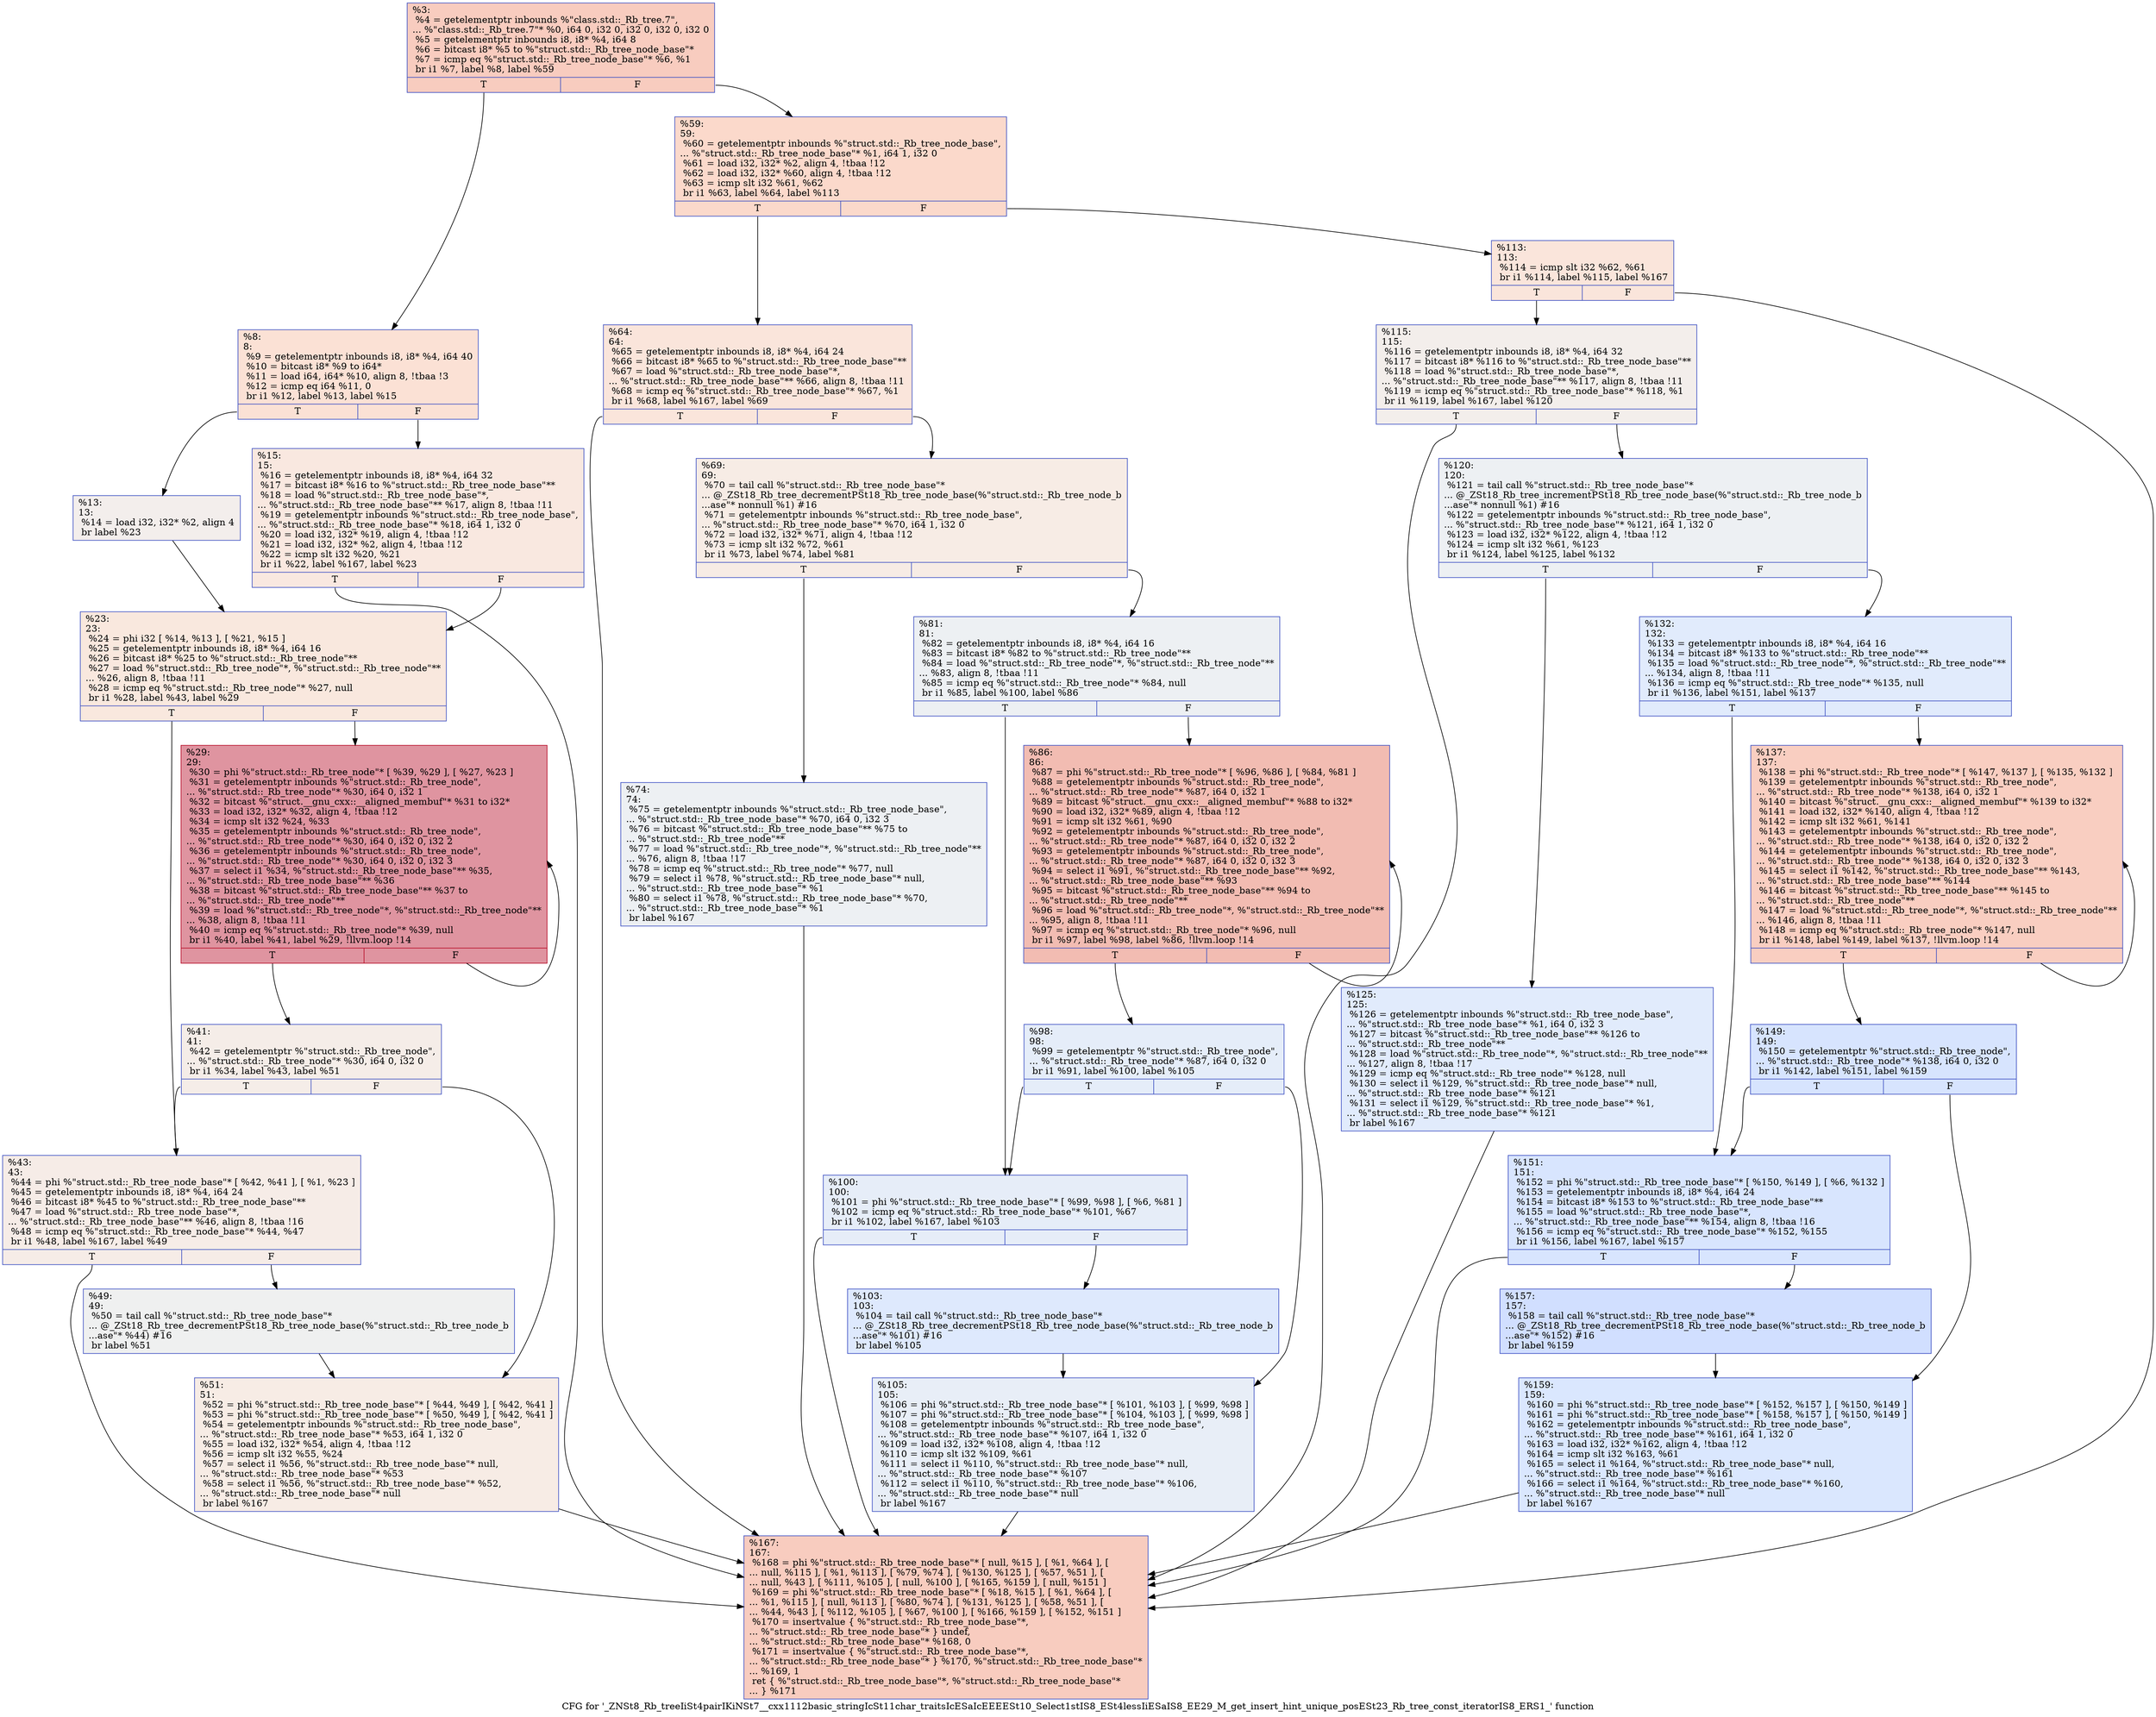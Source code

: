 digraph "CFG for '_ZNSt8_Rb_treeIiSt4pairIKiNSt7__cxx1112basic_stringIcSt11char_traitsIcESaIcEEEESt10_Select1stIS8_ESt4lessIiESaIS8_EE29_M_get_insert_hint_unique_posESt23_Rb_tree_const_iteratorIS8_ERS1_' function" {
	label="CFG for '_ZNSt8_Rb_treeIiSt4pairIKiNSt7__cxx1112basic_stringIcSt11char_traitsIcESaIcEEEESt10_Select1stIS8_ESt4lessIiESaIS8_EE29_M_get_insert_hint_unique_posESt23_Rb_tree_const_iteratorIS8_ERS1_' function";

	Node0x562ddb466630 [shape=record,color="#3d50c3ff", style=filled, fillcolor="#f08b6e70",label="{%3:\l  %4 = getelementptr inbounds %\"class.std::_Rb_tree.7\",\l... %\"class.std::_Rb_tree.7\"* %0, i64 0, i32 0, i32 0, i32 0, i32 0\l  %5 = getelementptr inbounds i8, i8* %4, i64 8\l  %6 = bitcast i8* %5 to %\"struct.std::_Rb_tree_node_base\"*\l  %7 = icmp eq %\"struct.std::_Rb_tree_node_base\"* %6, %1\l  br i1 %7, label %8, label %59\l|{<s0>T|<s1>F}}"];
	Node0x562ddb466630:s0 -> Node0x562ddb466900;
	Node0x562ddb466630:s1 -> Node0x562ddb466950;
	Node0x562ddb466900 [shape=record,color="#3d50c3ff", style=filled, fillcolor="#f7bca170",label="{%8:\l8:                                                \l  %9 = getelementptr inbounds i8, i8* %4, i64 40\l  %10 = bitcast i8* %9 to i64*\l  %11 = load i64, i64* %10, align 8, !tbaa !3\l  %12 = icmp eq i64 %11, 0\l  br i1 %12, label %13, label %15\l|{<s0>T|<s1>F}}"];
	Node0x562ddb466900:s0 -> Node0x562ddb4667a0;
	Node0x562ddb466900:s1 -> Node0x562ddb466cf0;
	Node0x562ddb4667a0 [shape=record,color="#3d50c3ff", style=filled, fillcolor="#e3d9d370",label="{%13:\l13:                                               \l  %14 = load i32, i32* %2, align 4\l  br label %23\l}"];
	Node0x562ddb4667a0 -> Node0x562ddb466e60;
	Node0x562ddb466cf0 [shape=record,color="#3d50c3ff", style=filled, fillcolor="#f1ccb870",label="{%15:\l15:                                               \l  %16 = getelementptr inbounds i8, i8* %4, i64 32\l  %17 = bitcast i8* %16 to %\"struct.std::_Rb_tree_node_base\"**\l  %18 = load %\"struct.std::_Rb_tree_node_base\"*,\l... %\"struct.std::_Rb_tree_node_base\"** %17, align 8, !tbaa !11\l  %19 = getelementptr inbounds %\"struct.std::_Rb_tree_node_base\",\l... %\"struct.std::_Rb_tree_node_base\"* %18, i64 1, i32 0\l  %20 = load i32, i32* %19, align 4, !tbaa !12\l  %21 = load i32, i32* %2, align 4, !tbaa !12\l  %22 = icmp slt i32 %20, %21\l  br i1 %22, label %167, label %23\l|{<s0>T|<s1>F}}"];
	Node0x562ddb466cf0:s0 -> Node0x562ddb467240;
	Node0x562ddb466cf0:s1 -> Node0x562ddb466e60;
	Node0x562ddb466e60 [shape=record,color="#3d50c3ff", style=filled, fillcolor="#f2cab570",label="{%23:\l23:                                               \l  %24 = phi i32 [ %14, %13 ], [ %21, %15 ]\l  %25 = getelementptr inbounds i8, i8* %4, i64 16\l  %26 = bitcast i8* %25 to %\"struct.std::_Rb_tree_node\"**\l  %27 = load %\"struct.std::_Rb_tree_node\"*, %\"struct.std::_Rb_tree_node\"**\l... %26, align 8, !tbaa !11\l  %28 = icmp eq %\"struct.std::_Rb_tree_node\"* %27, null\l  br i1 %28, label %43, label %29\l|{<s0>T|<s1>F}}"];
	Node0x562ddb466e60:s0 -> Node0x562ddb4675a0;
	Node0x562ddb466e60:s1 -> Node0x562ddb4675f0;
	Node0x562ddb4675f0 [shape=record,color="#b70d28ff", style=filled, fillcolor="#b70d2870",label="{%29:\l29:                                               \l  %30 = phi %\"struct.std::_Rb_tree_node\"* [ %39, %29 ], [ %27, %23 ]\l  %31 = getelementptr inbounds %\"struct.std::_Rb_tree_node\",\l... %\"struct.std::_Rb_tree_node\"* %30, i64 0, i32 1\l  %32 = bitcast %\"struct.__gnu_cxx::__aligned_membuf\"* %31 to i32*\l  %33 = load i32, i32* %32, align 4, !tbaa !12\l  %34 = icmp slt i32 %24, %33\l  %35 = getelementptr inbounds %\"struct.std::_Rb_tree_node\",\l... %\"struct.std::_Rb_tree_node\"* %30, i64 0, i32 0, i32 2\l  %36 = getelementptr inbounds %\"struct.std::_Rb_tree_node\",\l... %\"struct.std::_Rb_tree_node\"* %30, i64 0, i32 0, i32 3\l  %37 = select i1 %34, %\"struct.std::_Rb_tree_node_base\"** %35,\l... %\"struct.std::_Rb_tree_node_base\"** %36\l  %38 = bitcast %\"struct.std::_Rb_tree_node_base\"** %37 to\l... %\"struct.std::_Rb_tree_node\"**\l  %39 = load %\"struct.std::_Rb_tree_node\"*, %\"struct.std::_Rb_tree_node\"**\l... %38, align 8, !tbaa !11\l  %40 = icmp eq %\"struct.std::_Rb_tree_node\"* %39, null\l  br i1 %40, label %41, label %29, !llvm.loop !14\l|{<s0>T|<s1>F}}"];
	Node0x562ddb4675f0:s0 -> Node0x562ddb467d50;
	Node0x562ddb4675f0:s1 -> Node0x562ddb4675f0;
	Node0x562ddb467d50 [shape=record,color="#3d50c3ff", style=filled, fillcolor="#e8d6cc70",label="{%41:\l41:                                               \l  %42 = getelementptr %\"struct.std::_Rb_tree_node\",\l... %\"struct.std::_Rb_tree_node\"* %30, i64 0, i32 0\l  br i1 %34, label %43, label %51\l|{<s0>T|<s1>F}}"];
	Node0x562ddb467d50:s0 -> Node0x562ddb4675a0;
	Node0x562ddb467d50:s1 -> Node0x562ddb467f90;
	Node0x562ddb4675a0 [shape=record,color="#3d50c3ff", style=filled, fillcolor="#ead5c970",label="{%43:\l43:                                               \l  %44 = phi %\"struct.std::_Rb_tree_node_base\"* [ %42, %41 ], [ %1, %23 ]\l  %45 = getelementptr inbounds i8, i8* %4, i64 24\l  %46 = bitcast i8* %45 to %\"struct.std::_Rb_tree_node_base\"**\l  %47 = load %\"struct.std::_Rb_tree_node_base\"*,\l... %\"struct.std::_Rb_tree_node_base\"** %46, align 8, !tbaa !16\l  %48 = icmp eq %\"struct.std::_Rb_tree_node_base\"* %44, %47\l  br i1 %48, label %167, label %49\l|{<s0>T|<s1>F}}"];
	Node0x562ddb4675a0:s0 -> Node0x562ddb467240;
	Node0x562ddb4675a0:s1 -> Node0x562ddb4682f0;
	Node0x562ddb4682f0 [shape=record,color="#3d50c3ff", style=filled, fillcolor="#dbdcde70",label="{%49:\l49:                                               \l  %50 = tail call %\"struct.std::_Rb_tree_node_base\"*\l... @_ZSt18_Rb_tree_decrementPSt18_Rb_tree_node_base(%\"struct.std::_Rb_tree_node_b\l...ase\"* %44) #16\l  br label %51\l}"];
	Node0x562ddb4682f0 -> Node0x562ddb467f90;
	Node0x562ddb467f90 [shape=record,color="#3d50c3ff", style=filled, fillcolor="#ecd3c570",label="{%51:\l51:                                               \l  %52 = phi %\"struct.std::_Rb_tree_node_base\"* [ %44, %49 ], [ %42, %41 ]\l  %53 = phi %\"struct.std::_Rb_tree_node_base\"* [ %50, %49 ], [ %42, %41 ]\l  %54 = getelementptr inbounds %\"struct.std::_Rb_tree_node_base\",\l... %\"struct.std::_Rb_tree_node_base\"* %53, i64 1, i32 0\l  %55 = load i32, i32* %54, align 4, !tbaa !12\l  %56 = icmp slt i32 %55, %24\l  %57 = select i1 %56, %\"struct.std::_Rb_tree_node_base\"* null,\l... %\"struct.std::_Rb_tree_node_base\"* %53\l  %58 = select i1 %56, %\"struct.std::_Rb_tree_node_base\"* %52,\l... %\"struct.std::_Rb_tree_node_base\"* null\l  br label %167\l}"];
	Node0x562ddb467f90 -> Node0x562ddb467240;
	Node0x562ddb466950 [shape=record,color="#3d50c3ff", style=filled, fillcolor="#f7a88970",label="{%59:\l59:                                               \l  %60 = getelementptr inbounds %\"struct.std::_Rb_tree_node_base\",\l... %\"struct.std::_Rb_tree_node_base\"* %1, i64 1, i32 0\l  %61 = load i32, i32* %2, align 4, !tbaa !12\l  %62 = load i32, i32* %60, align 4, !tbaa !12\l  %63 = icmp slt i32 %61, %62\l  br i1 %63, label %64, label %113\l|{<s0>T|<s1>F}}"];
	Node0x562ddb466950:s0 -> Node0x562ddb468c90;
	Node0x562ddb466950:s1 -> Node0x562ddb468ce0;
	Node0x562ddb468c90 [shape=record,color="#3d50c3ff", style=filled, fillcolor="#f4c5ad70",label="{%64:\l64:                                               \l  %65 = getelementptr inbounds i8, i8* %4, i64 24\l  %66 = bitcast i8* %65 to %\"struct.std::_Rb_tree_node_base\"**\l  %67 = load %\"struct.std::_Rb_tree_node_base\"*,\l... %\"struct.std::_Rb_tree_node_base\"** %66, align 8, !tbaa !11\l  %68 = icmp eq %\"struct.std::_Rb_tree_node_base\"* %67, %1\l  br i1 %68, label %167, label %69\l|{<s0>T|<s1>F}}"];
	Node0x562ddb468c90:s0 -> Node0x562ddb467240;
	Node0x562ddb468c90:s1 -> Node0x562ddb468ff0;
	Node0x562ddb468ff0 [shape=record,color="#3d50c3ff", style=filled, fillcolor="#ecd3c570",label="{%69:\l69:                                               \l  %70 = tail call %\"struct.std::_Rb_tree_node_base\"*\l... @_ZSt18_Rb_tree_decrementPSt18_Rb_tree_node_base(%\"struct.std::_Rb_tree_node_b\l...ase\"* nonnull %1) #16\l  %71 = getelementptr inbounds %\"struct.std::_Rb_tree_node_base\",\l... %\"struct.std::_Rb_tree_node_base\"* %70, i64 1, i32 0\l  %72 = load i32, i32* %71, align 4, !tbaa !12\l  %73 = icmp slt i32 %72, %61\l  br i1 %73, label %74, label %81\l|{<s0>T|<s1>F}}"];
	Node0x562ddb468ff0:s0 -> Node0x562ddb4693c0;
	Node0x562ddb468ff0:s1 -> Node0x562ddb469410;
	Node0x562ddb4693c0 [shape=record,color="#3d50c3ff", style=filled, fillcolor="#d6dce470",label="{%74:\l74:                                               \l  %75 = getelementptr inbounds %\"struct.std::_Rb_tree_node_base\",\l... %\"struct.std::_Rb_tree_node_base\"* %70, i64 0, i32 3\l  %76 = bitcast %\"struct.std::_Rb_tree_node_base\"** %75 to\l... %\"struct.std::_Rb_tree_node\"**\l  %77 = load %\"struct.std::_Rb_tree_node\"*, %\"struct.std::_Rb_tree_node\"**\l... %76, align 8, !tbaa !17\l  %78 = icmp eq %\"struct.std::_Rb_tree_node\"* %77, null\l  %79 = select i1 %78, %\"struct.std::_Rb_tree_node_base\"* null,\l... %\"struct.std::_Rb_tree_node_base\"* %1\l  %80 = select i1 %78, %\"struct.std::_Rb_tree_node_base\"* %70,\l... %\"struct.std::_Rb_tree_node_base\"* %1\l  br label %167\l}"];
	Node0x562ddb4693c0 -> Node0x562ddb467240;
	Node0x562ddb469410 [shape=record,color="#3d50c3ff", style=filled, fillcolor="#d6dce470",label="{%81:\l81:                                               \l  %82 = getelementptr inbounds i8, i8* %4, i64 16\l  %83 = bitcast i8* %82 to %\"struct.std::_Rb_tree_node\"**\l  %84 = load %\"struct.std::_Rb_tree_node\"*, %\"struct.std::_Rb_tree_node\"**\l... %83, align 8, !tbaa !11\l  %85 = icmp eq %\"struct.std::_Rb_tree_node\"* %84, null\l  br i1 %85, label %100, label %86\l|{<s0>T|<s1>F}}"];
	Node0x562ddb469410:s0 -> Node0x562ddb469b20;
	Node0x562ddb469410:s1 -> Node0x562ddb469b70;
	Node0x562ddb469b70 [shape=record,color="#3d50c3ff", style=filled, fillcolor="#e1675170",label="{%86:\l86:                                               \l  %87 = phi %\"struct.std::_Rb_tree_node\"* [ %96, %86 ], [ %84, %81 ]\l  %88 = getelementptr inbounds %\"struct.std::_Rb_tree_node\",\l... %\"struct.std::_Rb_tree_node\"* %87, i64 0, i32 1\l  %89 = bitcast %\"struct.__gnu_cxx::__aligned_membuf\"* %88 to i32*\l  %90 = load i32, i32* %89, align 4, !tbaa !12\l  %91 = icmp slt i32 %61, %90\l  %92 = getelementptr inbounds %\"struct.std::_Rb_tree_node\",\l... %\"struct.std::_Rb_tree_node\"* %87, i64 0, i32 0, i32 2\l  %93 = getelementptr inbounds %\"struct.std::_Rb_tree_node\",\l... %\"struct.std::_Rb_tree_node\"* %87, i64 0, i32 0, i32 3\l  %94 = select i1 %91, %\"struct.std::_Rb_tree_node_base\"** %92,\l... %\"struct.std::_Rb_tree_node_base\"** %93\l  %95 = bitcast %\"struct.std::_Rb_tree_node_base\"** %94 to\l... %\"struct.std::_Rb_tree_node\"**\l  %96 = load %\"struct.std::_Rb_tree_node\"*, %\"struct.std::_Rb_tree_node\"**\l... %95, align 8, !tbaa !11\l  %97 = icmp eq %\"struct.std::_Rb_tree_node\"* %96, null\l  br i1 %97, label %98, label %86, !llvm.loop !14\l|{<s0>T|<s1>F}}"];
	Node0x562ddb469b70:s0 -> Node0x562ddb46a330;
	Node0x562ddb469b70:s1 -> Node0x562ddb469b70;
	Node0x562ddb46a330 [shape=record,color="#3d50c3ff", style=filled, fillcolor="#c5d6f270",label="{%98:\l98:                                               \l  %99 = getelementptr %\"struct.std::_Rb_tree_node\",\l... %\"struct.std::_Rb_tree_node\"* %87, i64 0, i32 0\l  br i1 %91, label %100, label %105\l|{<s0>T|<s1>F}}"];
	Node0x562ddb46a330:s0 -> Node0x562ddb469b20;
	Node0x562ddb46a330:s1 -> Node0x562ddb46ab00;
	Node0x562ddb469b20 [shape=record,color="#3d50c3ff", style=filled, fillcolor="#c7d7f070",label="{%100:\l100:                                              \l  %101 = phi %\"struct.std::_Rb_tree_node_base\"* [ %99, %98 ], [ %6, %81 ]\l  %102 = icmp eq %\"struct.std::_Rb_tree_node_base\"* %101, %67\l  br i1 %102, label %167, label %103\l|{<s0>T|<s1>F}}"];
	Node0x562ddb469b20:s0 -> Node0x562ddb467240;
	Node0x562ddb469b20:s1 -> Node0x562ddb46ad40;
	Node0x562ddb46ad40 [shape=record,color="#3d50c3ff", style=filled, fillcolor="#b5cdfa70",label="{%103:\l103:                                              \l  %104 = tail call %\"struct.std::_Rb_tree_node_base\"*\l... @_ZSt18_Rb_tree_decrementPSt18_Rb_tree_node_base(%\"struct.std::_Rb_tree_node_b\l...ase\"* %101) #16\l  br label %105\l}"];
	Node0x562ddb46ad40 -> Node0x562ddb46ab00;
	Node0x562ddb46ab00 [shape=record,color="#3d50c3ff", style=filled, fillcolor="#cbd8ee70",label="{%105:\l105:                                              \l  %106 = phi %\"struct.std::_Rb_tree_node_base\"* [ %101, %103 ], [ %99, %98 ]\l  %107 = phi %\"struct.std::_Rb_tree_node_base\"* [ %104, %103 ], [ %99, %98 ]\l  %108 = getelementptr inbounds %\"struct.std::_Rb_tree_node_base\",\l... %\"struct.std::_Rb_tree_node_base\"* %107, i64 1, i32 0\l  %109 = load i32, i32* %108, align 4, !tbaa !12\l  %110 = icmp slt i32 %109, %61\l  %111 = select i1 %110, %\"struct.std::_Rb_tree_node_base\"* null,\l... %\"struct.std::_Rb_tree_node_base\"* %107\l  %112 = select i1 %110, %\"struct.std::_Rb_tree_node_base\"* %106,\l... %\"struct.std::_Rb_tree_node_base\"* null\l  br label %167\l}"];
	Node0x562ddb46ab00 -> Node0x562ddb467240;
	Node0x562ddb468ce0 [shape=record,color="#3d50c3ff", style=filled, fillcolor="#f4c5ad70",label="{%113:\l113:                                              \l  %114 = icmp slt i32 %62, %61\l  br i1 %114, label %115, label %167\l|{<s0>T|<s1>F}}"];
	Node0x562ddb468ce0:s0 -> Node0x562ddb46b540;
	Node0x562ddb468ce0:s1 -> Node0x562ddb467240;
	Node0x562ddb46b540 [shape=record,color="#3d50c3ff", style=filled, fillcolor="#e5d8d170",label="{%115:\l115:                                              \l  %116 = getelementptr inbounds i8, i8* %4, i64 32\l  %117 = bitcast i8* %116 to %\"struct.std::_Rb_tree_node_base\"**\l  %118 = load %\"struct.std::_Rb_tree_node_base\"*,\l... %\"struct.std::_Rb_tree_node_base\"** %117, align 8, !tbaa !11\l  %119 = icmp eq %\"struct.std::_Rb_tree_node_base\"* %118, %1\l  br i1 %119, label %167, label %120\l|{<s0>T|<s1>F}}"];
	Node0x562ddb46b540:s0 -> Node0x562ddb467240;
	Node0x562ddb46b540:s1 -> Node0x562ddb46b850;
	Node0x562ddb46b850 [shape=record,color="#3d50c3ff", style=filled, fillcolor="#d6dce470",label="{%120:\l120:                                              \l  %121 = tail call %\"struct.std::_Rb_tree_node_base\"*\l... @_ZSt18_Rb_tree_incrementPSt18_Rb_tree_node_base(%\"struct.std::_Rb_tree_node_b\l...ase\"* nonnull %1) #16\l  %122 = getelementptr inbounds %\"struct.std::_Rb_tree_node_base\",\l... %\"struct.std::_Rb_tree_node_base\"* %121, i64 1, i32 0\l  %123 = load i32, i32* %122, align 4, !tbaa !12\l  %124 = icmp slt i32 %61, %123\l  br i1 %124, label %125, label %132\l|{<s0>T|<s1>F}}"];
	Node0x562ddb46b850:s0 -> Node0x562ddb46bc20;
	Node0x562ddb46b850:s1 -> Node0x562ddb46bc70;
	Node0x562ddb46bc20 [shape=record,color="#3d50c3ff", style=filled, fillcolor="#bbd1f870",label="{%125:\l125:                                              \l  %126 = getelementptr inbounds %\"struct.std::_Rb_tree_node_base\",\l... %\"struct.std::_Rb_tree_node_base\"* %1, i64 0, i32 3\l  %127 = bitcast %\"struct.std::_Rb_tree_node_base\"** %126 to\l... %\"struct.std::_Rb_tree_node\"**\l  %128 = load %\"struct.std::_Rb_tree_node\"*, %\"struct.std::_Rb_tree_node\"**\l... %127, align 8, !tbaa !17\l  %129 = icmp eq %\"struct.std::_Rb_tree_node\"* %128, null\l  %130 = select i1 %129, %\"struct.std::_Rb_tree_node_base\"* null,\l... %\"struct.std::_Rb_tree_node_base\"* %121\l  %131 = select i1 %129, %\"struct.std::_Rb_tree_node_base\"* %1,\l... %\"struct.std::_Rb_tree_node_base\"* %121\l  br label %167\l}"];
	Node0x562ddb46bc20 -> Node0x562ddb467240;
	Node0x562ddb46bc70 [shape=record,color="#3d50c3ff", style=filled, fillcolor="#bbd1f870",label="{%132:\l132:                                              \l  %133 = getelementptr inbounds i8, i8* %4, i64 16\l  %134 = bitcast i8* %133 to %\"struct.std::_Rb_tree_node\"**\l  %135 = load %\"struct.std::_Rb_tree_node\"*, %\"struct.std::_Rb_tree_node\"**\l... %134, align 8, !tbaa !11\l  %136 = icmp eq %\"struct.std::_Rb_tree_node\"* %135, null\l  br i1 %136, label %151, label %137\l|{<s0>T|<s1>F}}"];
	Node0x562ddb46bc70:s0 -> Node0x562ddb46cb90;
	Node0x562ddb46bc70:s1 -> Node0x562ddb46cbe0;
	Node0x562ddb46cbe0 [shape=record,color="#3d50c3ff", style=filled, fillcolor="#f2907270",label="{%137:\l137:                                              \l  %138 = phi %\"struct.std::_Rb_tree_node\"* [ %147, %137 ], [ %135, %132 ]\l  %139 = getelementptr inbounds %\"struct.std::_Rb_tree_node\",\l... %\"struct.std::_Rb_tree_node\"* %138, i64 0, i32 1\l  %140 = bitcast %\"struct.__gnu_cxx::__aligned_membuf\"* %139 to i32*\l  %141 = load i32, i32* %140, align 4, !tbaa !12\l  %142 = icmp slt i32 %61, %141\l  %143 = getelementptr inbounds %\"struct.std::_Rb_tree_node\",\l... %\"struct.std::_Rb_tree_node\"* %138, i64 0, i32 0, i32 2\l  %144 = getelementptr inbounds %\"struct.std::_Rb_tree_node\",\l... %\"struct.std::_Rb_tree_node\"* %138, i64 0, i32 0, i32 3\l  %145 = select i1 %142, %\"struct.std::_Rb_tree_node_base\"** %143,\l... %\"struct.std::_Rb_tree_node_base\"** %144\l  %146 = bitcast %\"struct.std::_Rb_tree_node_base\"** %145 to\l... %\"struct.std::_Rb_tree_node\"**\l  %147 = load %\"struct.std::_Rb_tree_node\"*, %\"struct.std::_Rb_tree_node\"**\l... %146, align 8, !tbaa !11\l  %148 = icmp eq %\"struct.std::_Rb_tree_node\"* %147, null\l  br i1 %148, label %149, label %137, !llvm.loop !14\l|{<s0>T|<s1>F}}"];
	Node0x562ddb46cbe0:s0 -> Node0x562ddb46d3a0;
	Node0x562ddb46cbe0:s1 -> Node0x562ddb46cbe0;
	Node0x562ddb46d3a0 [shape=record,color="#3d50c3ff", style=filled, fillcolor="#a5c3fe70",label="{%149:\l149:                                              \l  %150 = getelementptr %\"struct.std::_Rb_tree_node\",\l... %\"struct.std::_Rb_tree_node\"* %138, i64 0, i32 0\l  br i1 %142, label %151, label %159\l|{<s0>T|<s1>F}}"];
	Node0x562ddb46d3a0:s0 -> Node0x562ddb46cb90;
	Node0x562ddb46d3a0:s1 -> Node0x562ddb46d560;
	Node0x562ddb46cb90 [shape=record,color="#3d50c3ff", style=filled, fillcolor="#a7c5fe70",label="{%151:\l151:                                              \l  %152 = phi %\"struct.std::_Rb_tree_node_base\"* [ %150, %149 ], [ %6, %132 ]\l  %153 = getelementptr inbounds i8, i8* %4, i64 24\l  %154 = bitcast i8* %153 to %\"struct.std::_Rb_tree_node_base\"**\l  %155 = load %\"struct.std::_Rb_tree_node_base\"*,\l... %\"struct.std::_Rb_tree_node_base\"** %154, align 8, !tbaa !16\l  %156 = icmp eq %\"struct.std::_Rb_tree_node_base\"* %152, %155\l  br i1 %156, label %167, label %157\l|{<s0>T|<s1>F}}"];
	Node0x562ddb46cb90:s0 -> Node0x562ddb467240;
	Node0x562ddb46cb90:s1 -> Node0x562ddb46d920;
	Node0x562ddb46d920 [shape=record,color="#3d50c3ff", style=filled, fillcolor="#96b7ff70",label="{%157:\l157:                                              \l  %158 = tail call %\"struct.std::_Rb_tree_node_base\"*\l... @_ZSt18_Rb_tree_decrementPSt18_Rb_tree_node_base(%\"struct.std::_Rb_tree_node_b\l...ase\"* %152) #16\l  br label %159\l}"];
	Node0x562ddb46d920 -> Node0x562ddb46d560;
	Node0x562ddb46d560 [shape=record,color="#3d50c3ff", style=filled, fillcolor="#abc8fd70",label="{%159:\l159:                                              \l  %160 = phi %\"struct.std::_Rb_tree_node_base\"* [ %152, %157 ], [ %150, %149 ]\l  %161 = phi %\"struct.std::_Rb_tree_node_base\"* [ %158, %157 ], [ %150, %149 ]\l  %162 = getelementptr inbounds %\"struct.std::_Rb_tree_node_base\",\l... %\"struct.std::_Rb_tree_node_base\"* %161, i64 1, i32 0\l  %163 = load i32, i32* %162, align 4, !tbaa !12\l  %164 = icmp slt i32 %163, %61\l  %165 = select i1 %164, %\"struct.std::_Rb_tree_node_base\"* null,\l... %\"struct.std::_Rb_tree_node_base\"* %161\l  %166 = select i1 %164, %\"struct.std::_Rb_tree_node_base\"* %160,\l... %\"struct.std::_Rb_tree_node_base\"* null\l  br label %167\l}"];
	Node0x562ddb46d560 -> Node0x562ddb467240;
	Node0x562ddb467240 [shape=record,color="#3d50c3ff", style=filled, fillcolor="#f08b6e70",label="{%167:\l167:                                              \l  %168 = phi %\"struct.std::_Rb_tree_node_base\"* [ null, %15 ], [ %1, %64 ], [\l... null, %115 ], [ %1, %113 ], [ %79, %74 ], [ %130, %125 ], [ %57, %51 ], [\l... null, %43 ], [ %111, %105 ], [ null, %100 ], [ %165, %159 ], [ null, %151 ]\l  %169 = phi %\"struct.std::_Rb_tree_node_base\"* [ %18, %15 ], [ %1, %64 ], [\l... %1, %115 ], [ null, %113 ], [ %80, %74 ], [ %131, %125 ], [ %58, %51 ], [\l... %44, %43 ], [ %112, %105 ], [ %67, %100 ], [ %166, %159 ], [ %152, %151 ]\l  %170 = insertvalue \{ %\"struct.std::_Rb_tree_node_base\"*,\l... %\"struct.std::_Rb_tree_node_base\"* \} undef,\l... %\"struct.std::_Rb_tree_node_base\"* %168, 0\l  %171 = insertvalue \{ %\"struct.std::_Rb_tree_node_base\"*,\l... %\"struct.std::_Rb_tree_node_base\"* \} %170, %\"struct.std::_Rb_tree_node_base\"*\l... %169, 1\l  ret \{ %\"struct.std::_Rb_tree_node_base\"*, %\"struct.std::_Rb_tree_node_base\"*\l... \} %171\l}"];
}
